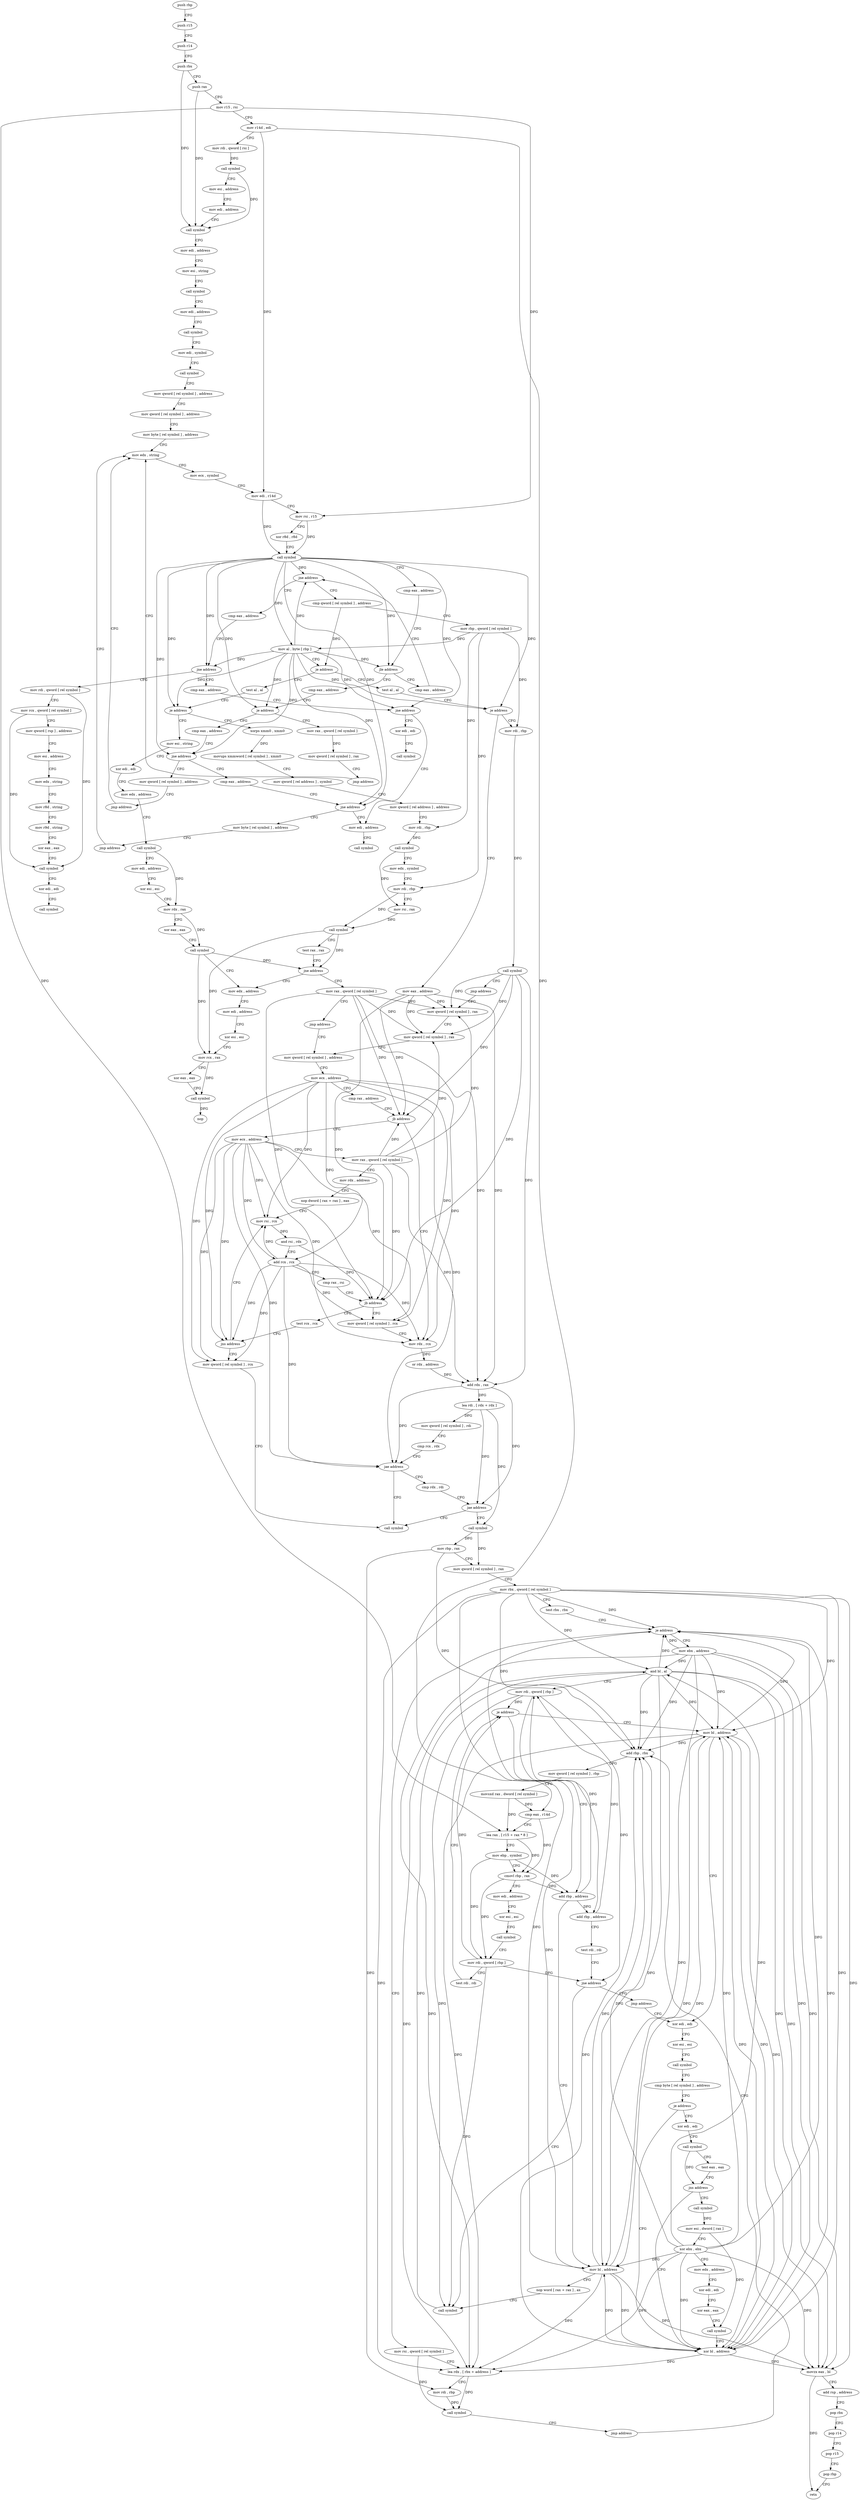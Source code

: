 digraph "func" {
"4202192" [label = "push rbp" ]
"4202193" [label = "push r15" ]
"4202195" [label = "push r14" ]
"4202197" [label = "push rbx" ]
"4202198" [label = "push rax" ]
"4202199" [label = "mov r15 , rsi" ]
"4202202" [label = "mov r14d , edi" ]
"4202205" [label = "mov rdi , qword [ rsi ]" ]
"4202208" [label = "call symbol" ]
"4202213" [label = "mov esi , address" ]
"4202218" [label = "mov edi , address" ]
"4202223" [label = "call symbol" ]
"4202228" [label = "mov edi , address" ]
"4202233" [label = "mov esi , string" ]
"4202238" [label = "call symbol" ]
"4202243" [label = "mov edi , address" ]
"4202248" [label = "call symbol" ]
"4202253" [label = "mov edi , symbol" ]
"4202258" [label = "call symbol" ]
"4202263" [label = "mov qword [ rel symbol ] , address" ]
"4202274" [label = "mov qword [ rel symbol ] , address" ]
"4202285" [label = "mov byte [ rel symbol ] , address" ]
"4202292" [label = "mov edx , string" ]
"4202378" [label = "cmp eax , address" ]
"4202381" [label = "jne address" ]
"4202861" [label = "cmp eax , address" ]
"4202387" [label = "cmp qword [ rel symbol ] , address" ]
"4202321" [label = "cmp eax , address" ]
"4202324" [label = "je address" ]
"4202344" [label = "mov rax , qword [ rel symbol ]" ]
"4202326" [label = "cmp eax , address" ]
"4202866" [label = "jne address" ]
"4202926" [label = "cmp eax , address" ]
"4202868" [label = "mov rdi , qword [ rel symbol ]" ]
"4202395" [label = "mov rbp , qword [ rel symbol ]" ]
"4202402" [label = "mov al , byte [ rbp ]" ]
"4202405" [label = "je address" ]
"4202421" [label = "test al , al" ]
"4202407" [label = "test al , al" ]
"4202351" [label = "mov qword [ rel symbol ] , rax" ]
"4202358" [label = "jmp address" ]
"4202329" [label = "jne address" ]
"4202360" [label = "cmp eax , address" ]
"4202331" [label = "mov qword [ rel symbol ] , address" ]
"4202931" [label = "jne address" ]
"4202940" [label = "mov edi , address" ]
"4202933" [label = "xor edi , edi" ]
"4202875" [label = "mov rcx , qword [ rel symbol ]" ]
"4202882" [label = "mov qword [ rsp ] , address" ]
"4202890" [label = "mov esi , address" ]
"4202895" [label = "mov edx , string" ]
"4202900" [label = "mov r8d , string" ]
"4202906" [label = "mov r9d , string" ]
"4202912" [label = "xor eax , eax" ]
"4202914" [label = "call symbol" ]
"4202919" [label = "xor edi , edi" ]
"4202921" [label = "call symbol" ]
"4202423" [label = "je address" ]
"4202950" [label = "mov esi , string" ]
"4202429" [label = "xorps xmm0 , xmm0" ]
"4202409" [label = "je address" ]
"4202503" [label = "mov eax , address" ]
"4202411" [label = "mov rdi , rbp" ]
"4202297" [label = "mov ecx , symbol" ]
"4202302" [label = "mov edi , r14d" ]
"4202305" [label = "mov rsi , r15" ]
"4202308" [label = "xor r8d , r8d" ]
"4202311" [label = "call symbol" ]
"4202316" [label = "cmp eax , address" ]
"4202319" [label = "jle address" ]
"4202363" [label = "jne address" ]
"4202369" [label = "mov byte [ rel symbol ] , address" ]
"4202342" [label = "jmp address" ]
"4202945" [label = "call symbol" ]
"4202935" [label = "call symbol" ]
"4202955" [label = "xor edi , edi" ]
"4202957" [label = "mov edx , address" ]
"4202962" [label = "call symbol" ]
"4202967" [label = "mov edi , address" ]
"4202972" [label = "xor esi , esi" ]
"4202974" [label = "mov rdx , rax" ]
"4202977" [label = "xor eax , eax" ]
"4202979" [label = "call symbol" ]
"4202984" [label = "mov edx , address" ]
"4202432" [label = "movups xmmword [ rel symbol ] , xmm0" ]
"4202439" [label = "mov qword [ rel address ] , symbol" ]
"4202450" [label = "mov qword [ rel address ] , address" ]
"4202461" [label = "mov rdi , rbp" ]
"4202464" [label = "call symbol" ]
"4202469" [label = "mov edx , symbol" ]
"4202474" [label = "mov rdi , rbp" ]
"4202477" [label = "mov rsi , rax" ]
"4202480" [label = "call symbol" ]
"4202485" [label = "test rax , rax" ]
"4202488" [label = "jne address" ]
"4202494" [label = "mov rax , qword [ rel symbol ]" ]
"4202508" [label = "mov qword [ rel symbol ] , rax" ]
"4202414" [label = "call symbol" ]
"4202419" [label = "jmp address" ]
"4202376" [label = "jmp address" ]
"4202989" [label = "mov edi , address" ]
"4202994" [label = "xor esi , esi" ]
"4202996" [label = "mov rcx , rax" ]
"4202999" [label = "xor eax , eax" ]
"4203001" [label = "call symbol" ]
"4203006" [label = "nop" ]
"4202501" [label = "jmp address" ]
"4202522" [label = "mov qword [ rel symbol ] , address" ]
"4202614" [label = "mov rdx , rcx" ]
"4202617" [label = "or rdx , address" ]
"4202621" [label = "add rdx , rax" ]
"4202624" [label = "lea rdi , [ rdx + rdx ]" ]
"4202628" [label = "mov qword [ rel symbol ] , rdi" ]
"4202635" [label = "cmp rcx , rdx" ]
"4202638" [label = "jae address" ]
"4202602" [label = "call symbol" ]
"4202640" [label = "cmp rdx , rdi" ]
"4202546" [label = "mov ecx , address" ]
"4202551" [label = "mov rax , qword [ rel symbol ]" ]
"4202558" [label = "mov rdx , address" ]
"4202568" [label = "nop dword [ rax + rax ] , eax" ]
"4202576" [label = "mov rsi , rcx" ]
"4202515" [label = "mov qword [ rel symbol ] , rax" ]
"4202533" [label = "mov ecx , address" ]
"4202538" [label = "cmp rax , address" ]
"4202544" [label = "jb address" ]
"4202643" [label = "jae address" ]
"4202645" [label = "call symbol" ]
"4202607" [label = "mov qword [ rel symbol ] , rcx" ]
"4202590" [label = "test rcx , rcx" ]
"4202593" [label = "jns address" ]
"4202595" [label = "mov qword [ rel symbol ] , rcx" ]
"4202650" [label = "mov rbp , rax" ]
"4202653" [label = "mov qword [ rel symbol ] , rax" ]
"4202660" [label = "mov rbx , qword [ rel symbol ]" ]
"4202667" [label = "test rbx , rbx" ]
"4202670" [label = "je address" ]
"4202693" [label = "mov ebx , address" ]
"4202672" [label = "mov rsi , qword [ rel symbol ]" ]
"4202579" [label = "and rsi , rdx" ]
"4202582" [label = "add rcx , rcx" ]
"4202585" [label = "cmp rax , rsi" ]
"4202588" [label = "jb address" ]
"4202698" [label = "add rbp , rbx" ]
"4202679" [label = "lea rdx , [ rbx + address ]" ]
"4202683" [label = "mov rdi , rbp" ]
"4202686" [label = "call symbol" ]
"4202691" [label = "jmp address" ]
"4202790" [label = "mov bl , address" ]
"4202792" [label = "xor edi , edi" ]
"4202752" [label = "add rbp , address" ]
"4202756" [label = "mov bl , address" ]
"4202758" [label = "nop word [ rax + rax ] , ax" ]
"4202768" [label = "call symbol" ]
"4202701" [label = "mov qword [ rel symbol ] , rbp" ]
"4202708" [label = "movsxd rax , dword [ rel symbol ]" ]
"4202715" [label = "cmp eax , r14d" ]
"4202718" [label = "lea rax , [ r15 + rax * 8 ]" ]
"4202722" [label = "mov ebp , symbol" ]
"4202727" [label = "cmovl rbp , rax" ]
"4202731" [label = "mov edi , address" ]
"4202736" [label = "xor esi , esi" ]
"4202738" [label = "call symbol" ]
"4202743" [label = "mov rdi , qword [ rbp ]" ]
"4202747" [label = "test rdi , rdi" ]
"4202750" [label = "je address" ]
"4202844" [label = "xor bl , address" ]
"4202847" [label = "movzx eax , bl" ]
"4202850" [label = "add rsp , address" ]
"4202854" [label = "pop rbx" ]
"4202855" [label = "pop r14" ]
"4202857" [label = "pop r15" ]
"4202859" [label = "pop rbp" ]
"4202860" [label = "retn" ]
"4202810" [label = "xor edi , edi" ]
"4202812" [label = "call symbol" ]
"4202817" [label = "test eax , eax" ]
"4202819" [label = "jns address" ]
"4202821" [label = "call symbol" ]
"4202773" [label = "and bl , al" ]
"4202775" [label = "mov rdi , qword [ rbp ]" ]
"4202779" [label = "add rbp , address" ]
"4202783" [label = "test rdi , rdi" ]
"4202786" [label = "jne address" ]
"4202788" [label = "jmp address" ]
"4202826" [label = "mov esi , dword [ rax ]" ]
"4202828" [label = "xor ebx , ebx" ]
"4202830" [label = "mov edx , address" ]
"4202835" [label = "xor edi , edi" ]
"4202837" [label = "xor eax , eax" ]
"4202839" [label = "call symbol" ]
"4202794" [label = "xor esi , esi" ]
"4202796" [label = "call symbol" ]
"4202801" [label = "cmp byte [ rel symbol ] , address" ]
"4202808" [label = "je address" ]
"4202192" -> "4202193" [ label = "CFG" ]
"4202193" -> "4202195" [ label = "CFG" ]
"4202195" -> "4202197" [ label = "CFG" ]
"4202197" -> "4202198" [ label = "CFG" ]
"4202197" -> "4202223" [ label = "DFG" ]
"4202198" -> "4202199" [ label = "CFG" ]
"4202198" -> "4202223" [ label = "DFG" ]
"4202199" -> "4202202" [ label = "CFG" ]
"4202199" -> "4202305" [ label = "DFG" ]
"4202199" -> "4202718" [ label = "DFG" ]
"4202202" -> "4202205" [ label = "CFG" ]
"4202202" -> "4202302" [ label = "DFG" ]
"4202202" -> "4202715" [ label = "DFG" ]
"4202205" -> "4202208" [ label = "DFG" ]
"4202208" -> "4202213" [ label = "CFG" ]
"4202208" -> "4202223" [ label = "DFG" ]
"4202213" -> "4202218" [ label = "CFG" ]
"4202218" -> "4202223" [ label = "CFG" ]
"4202223" -> "4202228" [ label = "CFG" ]
"4202228" -> "4202233" [ label = "CFG" ]
"4202233" -> "4202238" [ label = "CFG" ]
"4202238" -> "4202243" [ label = "CFG" ]
"4202243" -> "4202248" [ label = "CFG" ]
"4202248" -> "4202253" [ label = "CFG" ]
"4202253" -> "4202258" [ label = "CFG" ]
"4202258" -> "4202263" [ label = "CFG" ]
"4202263" -> "4202274" [ label = "CFG" ]
"4202274" -> "4202285" [ label = "CFG" ]
"4202285" -> "4202292" [ label = "CFG" ]
"4202292" -> "4202297" [ label = "CFG" ]
"4202378" -> "4202381" [ label = "CFG" ]
"4202381" -> "4202861" [ label = "CFG" ]
"4202381" -> "4202387" [ label = "CFG" ]
"4202861" -> "4202866" [ label = "CFG" ]
"4202387" -> "4202395" [ label = "CFG" ]
"4202387" -> "4202405" [ label = "DFG" ]
"4202321" -> "4202324" [ label = "CFG" ]
"4202324" -> "4202344" [ label = "CFG" ]
"4202324" -> "4202326" [ label = "CFG" ]
"4202344" -> "4202351" [ label = "DFG" ]
"4202326" -> "4202329" [ label = "CFG" ]
"4202866" -> "4202926" [ label = "CFG" ]
"4202866" -> "4202868" [ label = "CFG" ]
"4202926" -> "4202931" [ label = "CFG" ]
"4202868" -> "4202875" [ label = "CFG" ]
"4202868" -> "4202914" [ label = "DFG" ]
"4202395" -> "4202402" [ label = "DFG" ]
"4202395" -> "4202461" [ label = "DFG" ]
"4202395" -> "4202474" [ label = "DFG" ]
"4202395" -> "4202411" [ label = "DFG" ]
"4202402" -> "4202405" [ label = "CFG" ]
"4202402" -> "4202319" [ label = "DFG" ]
"4202402" -> "4202381" [ label = "DFG" ]
"4202402" -> "4202324" [ label = "DFG" ]
"4202402" -> "4202866" [ label = "DFG" ]
"4202402" -> "4202329" [ label = "DFG" ]
"4202402" -> "4202931" [ label = "DFG" ]
"4202402" -> "4202423" [ label = "DFG" ]
"4202402" -> "4202409" [ label = "DFG" ]
"4202402" -> "4202363" [ label = "DFG" ]
"4202405" -> "4202421" [ label = "CFG" ]
"4202405" -> "4202407" [ label = "CFG" ]
"4202421" -> "4202423" [ label = "CFG" ]
"4202407" -> "4202409" [ label = "CFG" ]
"4202351" -> "4202358" [ label = "CFG" ]
"4202358" -> "4202292" [ label = "CFG" ]
"4202329" -> "4202360" [ label = "CFG" ]
"4202329" -> "4202331" [ label = "CFG" ]
"4202360" -> "4202363" [ label = "CFG" ]
"4202331" -> "4202342" [ label = "CFG" ]
"4202931" -> "4202940" [ label = "CFG" ]
"4202931" -> "4202933" [ label = "CFG" ]
"4202940" -> "4202945" [ label = "CFG" ]
"4202933" -> "4202935" [ label = "CFG" ]
"4202875" -> "4202882" [ label = "CFG" ]
"4202875" -> "4202914" [ label = "DFG" ]
"4202882" -> "4202890" [ label = "CFG" ]
"4202890" -> "4202895" [ label = "CFG" ]
"4202895" -> "4202900" [ label = "CFG" ]
"4202900" -> "4202906" [ label = "CFG" ]
"4202906" -> "4202912" [ label = "CFG" ]
"4202912" -> "4202914" [ label = "CFG" ]
"4202914" -> "4202919" [ label = "CFG" ]
"4202919" -> "4202921" [ label = "CFG" ]
"4202423" -> "4202950" [ label = "CFG" ]
"4202423" -> "4202429" [ label = "CFG" ]
"4202950" -> "4202955" [ label = "CFG" ]
"4202429" -> "4202432" [ label = "DFG" ]
"4202409" -> "4202503" [ label = "CFG" ]
"4202409" -> "4202411" [ label = "CFG" ]
"4202503" -> "4202508" [ label = "DFG" ]
"4202503" -> "4202515" [ label = "DFG" ]
"4202503" -> "4202544" [ label = "DFG" ]
"4202503" -> "4202621" [ label = "DFG" ]
"4202503" -> "4202588" [ label = "DFG" ]
"4202411" -> "4202414" [ label = "DFG" ]
"4202297" -> "4202302" [ label = "CFG" ]
"4202302" -> "4202305" [ label = "CFG" ]
"4202302" -> "4202311" [ label = "DFG" ]
"4202305" -> "4202308" [ label = "CFG" ]
"4202305" -> "4202311" [ label = "DFG" ]
"4202308" -> "4202311" [ label = "CFG" ]
"4202311" -> "4202316" [ label = "CFG" ]
"4202311" -> "4202319" [ label = "DFG" ]
"4202311" -> "4202381" [ label = "DFG" ]
"4202311" -> "4202324" [ label = "DFG" ]
"4202311" -> "4202866" [ label = "DFG" ]
"4202311" -> "4202402" [ label = "DFG" ]
"4202311" -> "4202329" [ label = "DFG" ]
"4202311" -> "4202931" [ label = "DFG" ]
"4202311" -> "4202423" [ label = "DFG" ]
"4202311" -> "4202409" [ label = "DFG" ]
"4202311" -> "4202363" [ label = "DFG" ]
"4202316" -> "4202319" [ label = "CFG" ]
"4202319" -> "4202378" [ label = "CFG" ]
"4202319" -> "4202321" [ label = "CFG" ]
"4202363" -> "4202940" [ label = "CFG" ]
"4202363" -> "4202369" [ label = "CFG" ]
"4202369" -> "4202376" [ label = "CFG" ]
"4202342" -> "4202292" [ label = "CFG" ]
"4202955" -> "4202957" [ label = "CFG" ]
"4202957" -> "4202962" [ label = "CFG" ]
"4202962" -> "4202967" [ label = "CFG" ]
"4202962" -> "4202974" [ label = "DFG" ]
"4202967" -> "4202972" [ label = "CFG" ]
"4202972" -> "4202974" [ label = "CFG" ]
"4202974" -> "4202977" [ label = "CFG" ]
"4202974" -> "4202979" [ label = "DFG" ]
"4202977" -> "4202979" [ label = "CFG" ]
"4202979" -> "4202984" [ label = "CFG" ]
"4202979" -> "4202488" [ label = "DFG" ]
"4202979" -> "4202996" [ label = "DFG" ]
"4202984" -> "4202989" [ label = "CFG" ]
"4202432" -> "4202439" [ label = "CFG" ]
"4202439" -> "4202450" [ label = "CFG" ]
"4202450" -> "4202461" [ label = "CFG" ]
"4202461" -> "4202464" [ label = "DFG" ]
"4202464" -> "4202469" [ label = "CFG" ]
"4202464" -> "4202477" [ label = "DFG" ]
"4202469" -> "4202474" [ label = "CFG" ]
"4202474" -> "4202477" [ label = "CFG" ]
"4202474" -> "4202480" [ label = "DFG" ]
"4202477" -> "4202480" [ label = "DFG" ]
"4202480" -> "4202485" [ label = "CFG" ]
"4202480" -> "4202488" [ label = "DFG" ]
"4202480" -> "4202996" [ label = "DFG" ]
"4202485" -> "4202488" [ label = "CFG" ]
"4202488" -> "4202984" [ label = "CFG" ]
"4202488" -> "4202494" [ label = "CFG" ]
"4202494" -> "4202501" [ label = "CFG" ]
"4202494" -> "4202508" [ label = "DFG" ]
"4202494" -> "4202515" [ label = "DFG" ]
"4202494" -> "4202544" [ label = "DFG" ]
"4202494" -> "4202621" [ label = "DFG" ]
"4202494" -> "4202588" [ label = "DFG" ]
"4202508" -> "4202515" [ label = "CFG" ]
"4202414" -> "4202419" [ label = "CFG" ]
"4202414" -> "4202508" [ label = "DFG" ]
"4202414" -> "4202515" [ label = "DFG" ]
"4202414" -> "4202544" [ label = "DFG" ]
"4202414" -> "4202621" [ label = "DFG" ]
"4202414" -> "4202588" [ label = "DFG" ]
"4202419" -> "4202508" [ label = "CFG" ]
"4202376" -> "4202292" [ label = "CFG" ]
"4202989" -> "4202994" [ label = "CFG" ]
"4202994" -> "4202996" [ label = "CFG" ]
"4202996" -> "4202999" [ label = "CFG" ]
"4202996" -> "4203001" [ label = "DFG" ]
"4202999" -> "4203001" [ label = "CFG" ]
"4203001" -> "4203006" [ label = "DFG" ]
"4202501" -> "4202522" [ label = "CFG" ]
"4202522" -> "4202533" [ label = "CFG" ]
"4202614" -> "4202617" [ label = "DFG" ]
"4202617" -> "4202621" [ label = "DFG" ]
"4202621" -> "4202624" [ label = "DFG" ]
"4202621" -> "4202638" [ label = "DFG" ]
"4202621" -> "4202643" [ label = "DFG" ]
"4202624" -> "4202628" [ label = "DFG" ]
"4202624" -> "4202643" [ label = "DFG" ]
"4202624" -> "4202645" [ label = "DFG" ]
"4202628" -> "4202635" [ label = "CFG" ]
"4202635" -> "4202638" [ label = "CFG" ]
"4202638" -> "4202602" [ label = "CFG" ]
"4202638" -> "4202640" [ label = "CFG" ]
"4202640" -> "4202643" [ label = "CFG" ]
"4202546" -> "4202551" [ label = "CFG" ]
"4202546" -> "4202614" [ label = "DFG" ]
"4202546" -> "4202638" [ label = "DFG" ]
"4202546" -> "4202576" [ label = "DFG" ]
"4202546" -> "4202582" [ label = "DFG" ]
"4202546" -> "4202607" [ label = "DFG" ]
"4202546" -> "4202593" [ label = "DFG" ]
"4202546" -> "4202595" [ label = "DFG" ]
"4202551" -> "4202558" [ label = "CFG" ]
"4202551" -> "4202508" [ label = "DFG" ]
"4202551" -> "4202515" [ label = "DFG" ]
"4202551" -> "4202544" [ label = "DFG" ]
"4202551" -> "4202621" [ label = "DFG" ]
"4202551" -> "4202588" [ label = "DFG" ]
"4202558" -> "4202568" [ label = "CFG" ]
"4202568" -> "4202576" [ label = "CFG" ]
"4202576" -> "4202579" [ label = "DFG" ]
"4202515" -> "4202522" [ label = "CFG" ]
"4202533" -> "4202538" [ label = "CFG" ]
"4202533" -> "4202614" [ label = "DFG" ]
"4202533" -> "4202638" [ label = "DFG" ]
"4202533" -> "4202576" [ label = "DFG" ]
"4202533" -> "4202582" [ label = "DFG" ]
"4202533" -> "4202607" [ label = "DFG" ]
"4202533" -> "4202593" [ label = "DFG" ]
"4202533" -> "4202595" [ label = "DFG" ]
"4202538" -> "4202544" [ label = "CFG" ]
"4202544" -> "4202614" [ label = "CFG" ]
"4202544" -> "4202546" [ label = "CFG" ]
"4202643" -> "4202602" [ label = "CFG" ]
"4202643" -> "4202645" [ label = "CFG" ]
"4202645" -> "4202650" [ label = "DFG" ]
"4202645" -> "4202653" [ label = "DFG" ]
"4202607" -> "4202614" [ label = "CFG" ]
"4202590" -> "4202593" [ label = "CFG" ]
"4202593" -> "4202576" [ label = "CFG" ]
"4202593" -> "4202595" [ label = "CFG" ]
"4202595" -> "4202602" [ label = "CFG" ]
"4202650" -> "4202653" [ label = "CFG" ]
"4202650" -> "4202683" [ label = "DFG" ]
"4202650" -> "4202698" [ label = "DFG" ]
"4202653" -> "4202660" [ label = "CFG" ]
"4202660" -> "4202667" [ label = "CFG" ]
"4202660" -> "4202670" [ label = "DFG" ]
"4202660" -> "4202679" [ label = "DFG" ]
"4202660" -> "4202698" [ label = "DFG" ]
"4202660" -> "4202790" [ label = "DFG" ]
"4202660" -> "4202756" [ label = "DFG" ]
"4202660" -> "4202773" [ label = "DFG" ]
"4202660" -> "4202844" [ label = "DFG" ]
"4202660" -> "4202847" [ label = "DFG" ]
"4202667" -> "4202670" [ label = "CFG" ]
"4202670" -> "4202693" [ label = "CFG" ]
"4202670" -> "4202672" [ label = "CFG" ]
"4202693" -> "4202698" [ label = "DFG" ]
"4202693" -> "4202670" [ label = "DFG" ]
"4202693" -> "4202679" [ label = "DFG" ]
"4202693" -> "4202790" [ label = "DFG" ]
"4202693" -> "4202756" [ label = "DFG" ]
"4202693" -> "4202773" [ label = "DFG" ]
"4202693" -> "4202844" [ label = "DFG" ]
"4202693" -> "4202847" [ label = "DFG" ]
"4202672" -> "4202679" [ label = "CFG" ]
"4202672" -> "4202686" [ label = "DFG" ]
"4202579" -> "4202582" [ label = "CFG" ]
"4202579" -> "4202588" [ label = "DFG" ]
"4202582" -> "4202585" [ label = "CFG" ]
"4202582" -> "4202614" [ label = "DFG" ]
"4202582" -> "4202576" [ label = "DFG" ]
"4202582" -> "4202638" [ label = "DFG" ]
"4202582" -> "4202607" [ label = "DFG" ]
"4202582" -> "4202593" [ label = "DFG" ]
"4202582" -> "4202595" [ label = "DFG" ]
"4202585" -> "4202588" [ label = "CFG" ]
"4202588" -> "4202607" [ label = "CFG" ]
"4202588" -> "4202590" [ label = "CFG" ]
"4202698" -> "4202701" [ label = "DFG" ]
"4202679" -> "4202683" [ label = "CFG" ]
"4202679" -> "4202686" [ label = "DFG" ]
"4202683" -> "4202686" [ label = "DFG" ]
"4202686" -> "4202691" [ label = "CFG" ]
"4202691" -> "4202698" [ label = "CFG" ]
"4202790" -> "4202792" [ label = "CFG" ]
"4202790" -> "4202670" [ label = "DFG" ]
"4202790" -> "4202679" [ label = "DFG" ]
"4202790" -> "4202698" [ label = "DFG" ]
"4202790" -> "4202756" [ label = "DFG" ]
"4202790" -> "4202844" [ label = "DFG" ]
"4202790" -> "4202847" [ label = "DFG" ]
"4202792" -> "4202794" [ label = "CFG" ]
"4202752" -> "4202756" [ label = "CFG" ]
"4202752" -> "4202775" [ label = "DFG" ]
"4202752" -> "4202779" [ label = "DFG" ]
"4202756" -> "4202758" [ label = "CFG" ]
"4202756" -> "4202670" [ label = "DFG" ]
"4202756" -> "4202679" [ label = "DFG" ]
"4202756" -> "4202698" [ label = "DFG" ]
"4202756" -> "4202790" [ label = "DFG" ]
"4202756" -> "4202844" [ label = "DFG" ]
"4202756" -> "4202847" [ label = "DFG" ]
"4202758" -> "4202768" [ label = "CFG" ]
"4202768" -> "4202773" [ label = "DFG" ]
"4202701" -> "4202708" [ label = "CFG" ]
"4202708" -> "4202715" [ label = "DFG" ]
"4202708" -> "4202718" [ label = "DFG" ]
"4202715" -> "4202718" [ label = "CFG" ]
"4202715" -> "4202727" [ label = "DFG" ]
"4202718" -> "4202722" [ label = "CFG" ]
"4202718" -> "4202727" [ label = "DFG" ]
"4202722" -> "4202727" [ label = "CFG" ]
"4202722" -> "4202743" [ label = "DFG" ]
"4202722" -> "4202752" [ label = "DFG" ]
"4202727" -> "4202731" [ label = "CFG" ]
"4202727" -> "4202743" [ label = "DFG" ]
"4202727" -> "4202752" [ label = "DFG" ]
"4202731" -> "4202736" [ label = "CFG" ]
"4202736" -> "4202738" [ label = "CFG" ]
"4202738" -> "4202743" [ label = "CFG" ]
"4202743" -> "4202747" [ label = "CFG" ]
"4202743" -> "4202750" [ label = "DFG" ]
"4202743" -> "4202768" [ label = "DFG" ]
"4202743" -> "4202786" [ label = "DFG" ]
"4202747" -> "4202750" [ label = "CFG" ]
"4202750" -> "4202790" [ label = "CFG" ]
"4202750" -> "4202752" [ label = "CFG" ]
"4202844" -> "4202847" [ label = "DFG" ]
"4202844" -> "4202670" [ label = "DFG" ]
"4202844" -> "4202679" [ label = "DFG" ]
"4202844" -> "4202698" [ label = "DFG" ]
"4202844" -> "4202790" [ label = "DFG" ]
"4202844" -> "4202756" [ label = "DFG" ]
"4202847" -> "4202850" [ label = "CFG" ]
"4202847" -> "4202860" [ label = "DFG" ]
"4202850" -> "4202854" [ label = "CFG" ]
"4202854" -> "4202855" [ label = "CFG" ]
"4202855" -> "4202857" [ label = "CFG" ]
"4202857" -> "4202859" [ label = "CFG" ]
"4202859" -> "4202860" [ label = "CFG" ]
"4202810" -> "4202812" [ label = "CFG" ]
"4202812" -> "4202817" [ label = "CFG" ]
"4202812" -> "4202819" [ label = "DFG" ]
"4202817" -> "4202819" [ label = "CFG" ]
"4202819" -> "4202844" [ label = "CFG" ]
"4202819" -> "4202821" [ label = "CFG" ]
"4202821" -> "4202826" [ label = "DFG" ]
"4202773" -> "4202775" [ label = "CFG" ]
"4202773" -> "4202670" [ label = "DFG" ]
"4202773" -> "4202679" [ label = "DFG" ]
"4202773" -> "4202698" [ label = "DFG" ]
"4202773" -> "4202790" [ label = "DFG" ]
"4202773" -> "4202756" [ label = "DFG" ]
"4202773" -> "4202844" [ label = "DFG" ]
"4202773" -> "4202847" [ label = "DFG" ]
"4202775" -> "4202779" [ label = "CFG" ]
"4202775" -> "4202750" [ label = "DFG" ]
"4202775" -> "4202768" [ label = "DFG" ]
"4202775" -> "4202786" [ label = "DFG" ]
"4202779" -> "4202783" [ label = "CFG" ]
"4202779" -> "4202775" [ label = "DFG" ]
"4202783" -> "4202786" [ label = "CFG" ]
"4202786" -> "4202768" [ label = "CFG" ]
"4202786" -> "4202788" [ label = "CFG" ]
"4202788" -> "4202792" [ label = "CFG" ]
"4202826" -> "4202828" [ label = "CFG" ]
"4202826" -> "4202839" [ label = "DFG" ]
"4202828" -> "4202830" [ label = "CFG" ]
"4202828" -> "4202670" [ label = "DFG" ]
"4202828" -> "4202679" [ label = "DFG" ]
"4202828" -> "4202698" [ label = "DFG" ]
"4202828" -> "4202790" [ label = "DFG" ]
"4202828" -> "4202756" [ label = "DFG" ]
"4202828" -> "4202844" [ label = "DFG" ]
"4202828" -> "4202847" [ label = "DFG" ]
"4202828" -> "4202773" [ label = "DFG" ]
"4202830" -> "4202835" [ label = "CFG" ]
"4202835" -> "4202837" [ label = "CFG" ]
"4202837" -> "4202839" [ label = "CFG" ]
"4202839" -> "4202844" [ label = "CFG" ]
"4202794" -> "4202796" [ label = "CFG" ]
"4202796" -> "4202801" [ label = "CFG" ]
"4202801" -> "4202808" [ label = "CFG" ]
"4202808" -> "4202844" [ label = "CFG" ]
"4202808" -> "4202810" [ label = "CFG" ]
}
